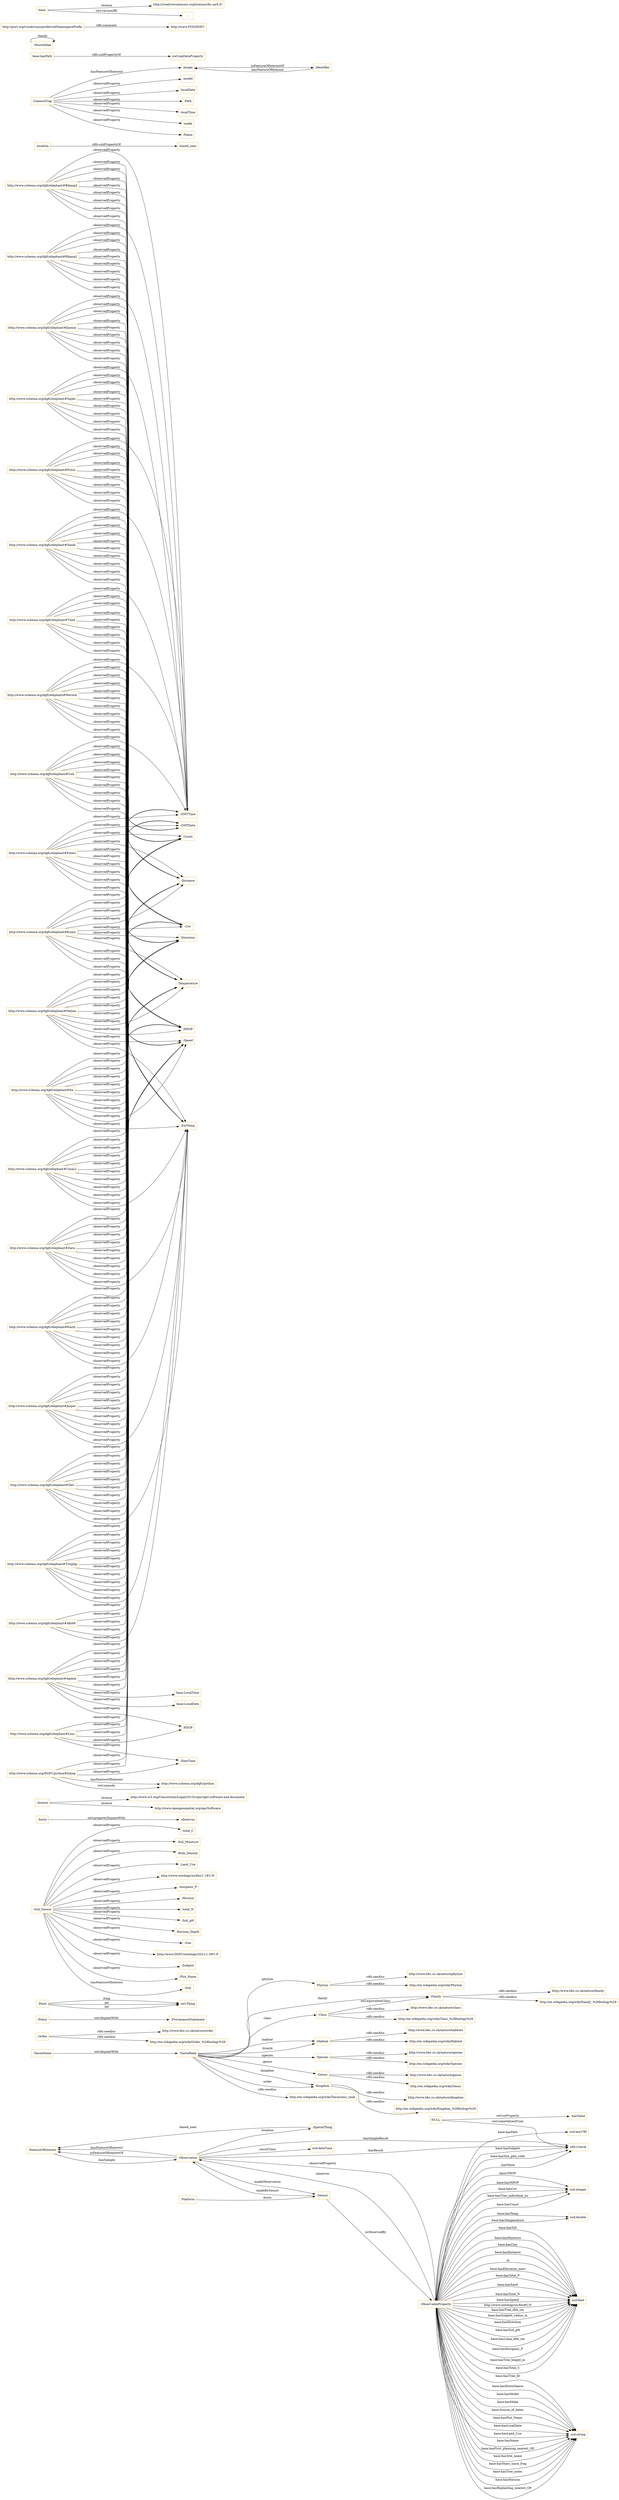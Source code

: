 digraph ar2dtool_diagram { 
rankdir=LR;
size="1501"
node [shape = rectangle, color="orange"]; ":FeatureOfInterest" ":Phylum" ":Order" ":Family" ":Habitat" ":Policy" ":Platform" ":SpatialThing" ":Observation" ":ProvenanceStatement" ":TaxonName" ":ObservableProperty" ":Species" ":Sensor" ":TaxonRank" ":Genus" ":Class" ":Point" ":Kingdom" ; /*classes style*/
	":Soil_Sensor" -> ":total_C" [ label = ":observedProperty" ];
	":Soil_Sensor" -> ":Soil_Moisture" [ label = ":observedProperty" ];
	":Soil_Sensor" -> ":Bulk_Density" [ label = ":observedProperty" ];
	":Soil_Sensor" -> ":Land_Use" [ label = ":observedProperty" ];
	":Soil_Sensor" -> "http://www.ontology/ns/foo/1.1#C:N" [ label = ":observedProperty" ];
	":Soil_Sensor" -> ":inorganic_P" [ label = ":observedProperty" ];
	":Soil_Sensor" -> ":Horizon" [ label = ":observedProperty" ];
	":Soil_Sensor" -> ":total_N" [ label = ":observedProperty" ];
	":Soil_Sensor" -> ":Soil_pH" [ label = ":observedProperty" ];
	":Soil_Sensor" -> ":Horizon_Depth" [ label = ":observedProperty" ];
	":Soil_Sensor" -> ":Site" [ label = ":observedProperty" ];
	":Soil_Sensor" -> "http://www.DGFC/ontology/2021/1.0#C:P" [ label = ":observedProperty" ];
	":Soil_Sensor" -> ":Subplot" [ label = ":observedProperty" ];
	":Soil_Sensor" -> ":Plot_Name" [ label = ":observedProperty" ];
	":Soil_Sensor" -> ":Soil" [ label = ":hasFeatureOfInterest" ];
	":hosts" -> ":observes" [ label = "owl:propertyDisjointWith" ];
	":license" -> "http://www.w3.org/Consortium/Legal/2015/copyright-software-and-document" [ label = ":license" ];
	":license" -> "http://www.opengeospatial.org/ogc/Software" [ label = ":license" ];
	":Kingdom" -> "http://www.bbc.co.uk/nature/kingdom" [ label = "rdfs:seeAlso" ];
	":Kingdom" -> "http://en.wikipedia.org/wiki/Kingdom_%28biology%29" [ label = "rdfs:seeAlso" ];
	"http://www.schema.org/dgfc/elephant#Ita" -> ":Distance" [ label = ":observedProperty" ];
	"http://www.schema.org/dgfc/elephant#Ita" -> ":GMTDate" [ label = ":observedProperty" ];
	"http://www.schema.org/dgfc/elephant#Ita" -> ":HDOP" [ label = ":observedProperty" ];
	"http://www.schema.org/dgfc/elephant#Ita" -> ":Cov" [ label = ":observedProperty" ];
	"http://www.schema.org/dgfc/elephant#Ita" -> ":ExtTemp" [ label = ":observedProperty" ];
	"http://www.schema.org/dgfc/elephant#Ita" -> ":Direction" [ label = ":observedProperty" ];
	"http://www.schema.org/dgfc/elephant#Ita" -> ":Count" [ label = ":observedProperty" ];
	"http://www.schema.org/dgfc/elephant#Ita" -> ":GMTTime" [ label = ":observedProperty" ];
	"http://www.schema.org/dgfc/elephant#Ita" -> ":Speed" [ label = ":observedProperty" ];
	"http://www.schema.org/dgfc/elephant#Ita" -> ":Temperature" [ label = ":observedProperty" ];
	"http://www.schema.org/dgfc/elephant#Bikang2" -> ":Speed" [ label = ":observedProperty" ];
	"http://www.schema.org/dgfc/elephant#Bikang2" -> ":Cov" [ label = ":observedProperty" ];
	"http://www.schema.org/dgfc/elephant#Bikang2" -> ":Count" [ label = ":observedProperty" ];
	"http://www.schema.org/dgfc/elephant#Bikang2" -> ":HDOP" [ label = ":observedProperty" ];
	"http://www.schema.org/dgfc/elephant#Bikang2" -> ":Direction" [ label = ":observedProperty" ];
	"http://www.schema.org/dgfc/elephant#Bikang2" -> ":Temperature" [ label = ":observedProperty" ];
	"http://www.schema.org/dgfc/elephant#Bikang2" -> ":GMTTime" [ label = ":observedProperty" ];
	"http://www.schema.org/dgfc/elephant#Bikang2" -> ":GMTDate" [ label = ":observedProperty" ];
	"http://www.schema.org/dgfc/elephant#Bikang2" -> ":Distance" [ label = ":observedProperty" ];
	"http://www.schema.org/dgfc/elephant#Aqeela" -> "base:LocalTime" [ label = ":observedProperty" ];
	"http://www.schema.org/dgfc/elephant#Aqeela" -> ":Direction" [ label = ":observedProperty" ];
	"http://www.schema.org/dgfc/elephant#Aqeela" -> ":PDOP" [ label = ":observedProperty" ];
	"http://www.schema.org/dgfc/elephant#Aqeela" -> ":Temperature" [ label = ":observedProperty" ];
	"http://www.schema.org/dgfc/elephant#Aqeela" -> ":HDOP" [ label = ":observedProperty" ];
	"http://www.schema.org/dgfc/elephant#Aqeela" -> "base:LocalDate" [ label = ":observedProperty" ];
	"http://www.schema.org/dgfc/elephant#Aqeela" -> ":Cov" [ label = ":observedProperty" ];
	"http://www.schema.org/dgfc/elephant#Aqeela" -> ":Distance" [ label = ":observedProperty" ];
	"http://www.schema.org/dgfc/elephant#Aqeela" -> ":Speed" [ label = ":observedProperty" ];
	"http://www.schema.org/dgfc/elephant#ABAW" -> ":Temperature" [ label = ":observedProperty" ];
	"http://www.schema.org/dgfc/elephant#ABAW" -> ":Speed" [ label = ":observedProperty" ];
	"http://www.schema.org/dgfc/elephant#ABAW" -> ":HDOP" [ label = ":observedProperty" ];
	"http://www.schema.org/dgfc/elephant#ABAW" -> ":ExtTemp" [ label = ":observedProperty" ];
	"http://www.schema.org/dgfc/elephant#ABAW" -> ":Cov" [ label = ":observedProperty" ];
	"http://www.schema.org/dgfc/elephant#Merotai" -> ":Direction" [ label = ":observedProperty" ];
	"http://www.schema.org/dgfc/elephant#Merotai" -> ":Temperature" [ label = ":observedProperty" ];
	"http://www.schema.org/dgfc/elephant#Merotai" -> ":Distance" [ label = ":observedProperty" ];
	"http://www.schema.org/dgfc/elephant#Merotai" -> ":GMTDate" [ label = ":observedProperty" ];
	"http://www.schema.org/dgfc/elephant#Merotai" -> ":Cov" [ label = ":observedProperty" ];
	"http://www.schema.org/dgfc/elephant#Merotai" -> ":GMTTime" [ label = ":observedProperty" ];
	"http://www.schema.org/dgfc/elephant#Merotai" -> ":HDOP" [ label = ":observedProperty" ];
	"http://www.schema.org/dgfc/elephant#Merotai" -> ":Speed" [ label = ":observedProperty" ];
	"http://www.schema.org/dgfc/elephant#Merotai" -> ":Count" [ label = ":observedProperty" ];
	"http://www.schema.org/dgfc/elephant#Merotai" -> ":ExtTemp" [ label = ":observedProperty" ];
	":Policy" -> ":ProvenanceStatement" [ label = "owl:disjointWith" ];
	"http://www.schema.org/dgfc/elephant#Sejati" -> ":Speed" [ label = ":observedProperty" ];
	"http://www.schema.org/dgfc/elephant#Sejati" -> ":Cov" [ label = ":observedProperty" ];
	"http://www.schema.org/dgfc/elephant#Sejati" -> ":Direction" [ label = ":observedProperty" ];
	"http://www.schema.org/dgfc/elephant#Sejati" -> ":Temperature" [ label = ":observedProperty" ];
	"http://www.schema.org/dgfc/elephant#Sejati" -> ":Count" [ label = ":observedProperty" ];
	"http://www.schema.org/dgfc/elephant#Sejati" -> ":GMTTime" [ label = ":observedProperty" ];
	"http://www.schema.org/dgfc/elephant#Sejati" -> ":HDOP" [ label = ":observedProperty" ];
	"http://www.schema.org/dgfc/elephant#Sejati" -> ":Distance" [ label = ":observedProperty" ];
	"http://www.schema.org/dgfc/elephant#Sejati" -> ":GMTDate" [ label = ":observedProperty" ];
	"http://www.schema.org/dgfc/elephant#Jasmin" -> ":Direction" [ label = ":observedProperty" ];
	"http://www.schema.org/dgfc/elephant#Jasmin" -> ":Speed" [ label = ":observedProperty" ];
	"http://www.schema.org/dgfc/elephant#Jasmin" -> ":GMTTime" [ label = ":observedProperty" ];
	"http://www.schema.org/dgfc/elephant#Jasmin" -> ":Temperature" [ label = ":observedProperty" ];
	"http://www.schema.org/dgfc/elephant#Jasmin" -> ":Distance" [ label = ":observedProperty" ];
	"http://www.schema.org/dgfc/elephant#Jasmin" -> ":GMTDate" [ label = ":observedProperty" ];
	"http://www.schema.org/dgfc/elephant#Jasmin" -> ":HDOP" [ label = ":observedProperty" ];
	"http://www.schema.org/dgfc/elephant#Jasmin" -> ":Count" [ label = ":observedProperty" ];
	"http://www.schema.org/dgfc/elephant#Jasmin" -> ":Cov" [ label = ":observedProperty" ];
	"http://www.schema.org/dgfc/elephant#Jasper" -> ":Distance" [ label = ":observedProperty" ];
	"http://www.schema.org/dgfc/elephant#Jasper" -> ":Temperature" [ label = ":observedProperty" ];
	"http://www.schema.org/dgfc/elephant#Jasper" -> ":Cov" [ label = ":observedProperty" ];
	"http://www.schema.org/dgfc/elephant#Jasper" -> ":ExtTemp" [ label = ":observedProperty" ];
	"http://www.schema.org/dgfc/elephant#Jasper" -> ":GMTDate" [ label = ":observedProperty" ];
	"http://www.schema.org/dgfc/elephant#Jasper" -> ":GMTTime" [ label = ":observedProperty" ];
	"http://www.schema.org/dgfc/elephant#Jasper" -> ":Speed" [ label = ":observedProperty" ];
	"http://www.schema.org/dgfc/elephant#Jasper" -> ":HDOP" [ label = ":observedProperty" ];
	"http://www.schema.org/dgfc/elephant#Jasper" -> ":Direction" [ label = ":observedProperty" ];
	"http://www.schema.org/dgfc/elephant#Jasper" -> ":Count" [ label = ":observedProperty" ];
	"http://www.schema.org/dgfc/elephant#Liun" -> ":Temperature" [ label = ":observedProperty" ];
	"http://www.schema.org/dgfc/elephant#Liun" -> ":Speed" [ label = ":observedProperty" ];
	"http://www.schema.org/dgfc/elephant#Liun" -> ":PDOP" [ label = ":observedProperty" ];
	"http://www.schema.org/dgfc/elephant#Liun" -> ":Direction" [ label = ":observedProperty" ];
	"http://www.schema.org/dgfc/elephant#Liun" -> ":DateTime" [ label = ":observedProperty" ];
	":location" -> ":based_near" [ label = "rdfs:subPropertyOf" ];
	"http://www.schema.org/dgfc/elephant#Tulid" -> ":Temperature" [ label = ":observedProperty" ];
	"http://www.schema.org/dgfc/elephant#Tulid" -> ":Distance" [ label = ":observedProperty" ];
	"http://www.schema.org/dgfc/elephant#Tulid" -> ":Speed" [ label = ":observedProperty" ];
	"http://www.schema.org/dgfc/elephant#Tulid" -> ":Cov" [ label = ":observedProperty" ];
	"http://www.schema.org/dgfc/elephant#Tulid" -> ":Direction" [ label = ":observedProperty" ];
	"http://www.schema.org/dgfc/elephant#Tulid" -> ":GMTTime" [ label = ":observedProperty" ];
	"http://www.schema.org/dgfc/elephant#Tulid" -> ":GMTDate" [ label = ":observedProperty" ];
	"http://www.schema.org/dgfc/elephant#Tulid" -> ":ExtTemp" [ label = ":observedProperty" ];
	"http://www.schema.org/dgfc/elephant#Tulid" -> ":Count" [ label = ":observedProperty" ];
	"http://www.schema.org/dgfc/elephant#Bikang1" -> ":GMTDate" [ label = ":observedProperty" ];
	"http://www.schema.org/dgfc/elephant#Bikang1" -> ":Temperature" [ label = ":observedProperty" ];
	"http://www.schema.org/dgfc/elephant#Bikang1" -> ":Count" [ label = ":observedProperty" ];
	"http://www.schema.org/dgfc/elephant#Bikang1" -> ":HDOP" [ label = ":observedProperty" ];
	"http://www.schema.org/dgfc/elephant#Bikang1" -> ":GMTTime" [ label = ":observedProperty" ];
	"http://www.schema.org/dgfc/elephant#Bikang1" -> ":Direction" [ label = ":observedProperty" ];
	"http://www.schema.org/dgfc/elephant#Bikang1" -> ":Distance" [ label = ":observedProperty" ];
	"http://www.schema.org/dgfc/elephant#Bikang1" -> ":Speed" [ label = ":observedProperty" ];
	"http://www.schema.org/dgfc/elephant#Bikang1" -> ":Cov" [ label = ":observedProperty" ];
	":image" -> ":Identifier" [ label = ":isFeatureOfInterestOf" ];
	":Species" -> "http://www.bbc.co.uk/nature/species" [ label = "rdfs:seeAlso" ];
	":Species" -> "http://en.wikipedia.org/wiki/Species" [ label = "rdfs:seeAlso" ];
	"http://www.schema.org/dgfc/elephant#Guli" -> ":Distance" [ label = ":observedProperty" ];
	"http://www.schema.org/dgfc/elephant#Guli" -> ":Direction" [ label = ":observedProperty" ];
	"http://www.schema.org/dgfc/elephant#Guli" -> ":Speed" [ label = ":observedProperty" ];
	"http://www.schema.org/dgfc/elephant#Guli" -> ":HDOP" [ label = ":observedProperty" ];
	"http://www.schema.org/dgfc/elephant#Guli" -> ":Cov" [ label = ":observedProperty" ];
	"http://www.schema.org/dgfc/elephant#Guli" -> ":Temperature" [ label = ":observedProperty" ];
	"http://www.schema.org/dgfc/elephant#Guli" -> ":GMTTime" [ label = ":observedProperty" ];
	"http://www.schema.org/dgfc/elephant#Guli" -> ":Count" [ label = ":observedProperty" ];
	"http://www.schema.org/dgfc/elephant#Guli" -> ":GMTDate" [ label = ":observedProperty" ];
	"http://www.schema.org/dgfc/elephant#Guli" -> ":ExtTemp" [ label = ":observedProperty" ];
	"http://www.schema.org/dgfc/elephant#Kasih" -> ":Direction" [ label = ":observedProperty" ];
	"http://www.schema.org/dgfc/elephant#Kasih" -> ":GMTTime" [ label = ":observedProperty" ];
	"http://www.schema.org/dgfc/elephant#Kasih" -> ":HDOP" [ label = ":observedProperty" ];
	"http://www.schema.org/dgfc/elephant#Kasih" -> ":Speed" [ label = ":observedProperty" ];
	"http://www.schema.org/dgfc/elephant#Kasih" -> ":Distance" [ label = ":observedProperty" ];
	"http://www.schema.org/dgfc/elephant#Kasih" -> ":Count" [ label = ":observedProperty" ];
	"http://www.schema.org/dgfc/elephant#Kasih" -> ":GMTDate" [ label = ":observedProperty" ];
	"http://www.schema.org/dgfc/elephant#Kasih" -> ":Temperature" [ label = ":observedProperty" ];
	"http://www.schema.org/dgfc/elephant#Kasih" -> ":ExtTemp" [ label = ":observedProperty" ];
	"http://www.schema.org/dgfc/elephant#Kasih" -> ":Cov" [ label = ":observedProperty" ];
	"base:hasPath" -> "owl:topDataProperty" [ label = "rdfs:subPropertyOf" ];
	"http://www.schema.org/DGFC/python#Juling" -> ":Speed" [ label = ":observedProperty" ];
	"http://www.schema.org/DGFC/python#Juling" -> ":HDOP" [ label = ":observedProperty" ];
	"http://www.schema.org/DGFC/python#Juling" -> ":DateTime" [ label = ":observedProperty" ];
	"http://www.schema.org/DGFC/python#Juling" -> "http://www.schema.org/dgfc/python" [ label = ":hasFeatureOfInterest" ];
	"http://www.schema.org/DGFC/python#Juling" -> "http://www.schema.org/dgfc/python" [ label = "owl:sameAs" ];
	":Mustelidae" -> ":Mustelidae" [ label = ":family" ];
	":Phylum" -> "http://www.bbc.co.uk/nature/phylum" [ label = "rdfs:seeAlso" ];
	":Phylum" -> "http://en.wikipedia.org/wiki/Phylum" [ label = "rdfs:seeAlso" ];
	"http://www.schema.org/dgfc/elephant#Sandi" -> ":GMTDate" [ label = ":observedProperty" ];
	"http://www.schema.org/dgfc/elephant#Sandi" -> ":ExtTemp" [ label = ":observedProperty" ];
	"http://www.schema.org/dgfc/elephant#Sandi" -> ":HDOP" [ label = ":observedProperty" ];
	"http://www.schema.org/dgfc/elephant#Sandi" -> ":Temperature" [ label = ":observedProperty" ];
	"http://www.schema.org/dgfc/elephant#Sandi" -> ":GMTTime" [ label = ":observedProperty" ];
	"http://www.schema.org/dgfc/elephant#Sandi" -> ":Cov" [ label = ":observedProperty" ];
	"http://www.schema.org/dgfc/elephant#Sandi" -> ":Count" [ label = ":observedProperty" ];
	"http://www.schema.org/dgfc/elephant#Sandi" -> ":Distance" [ label = ":observedProperty" ];
	"http://www.schema.org/dgfc/elephant#Sandi" -> ":Speed" [ label = ":observedProperty" ];
	"http://www.schema.org/dgfc/elephant#Sandi" -> ":Direction" [ label = ":observedProperty" ];
	"NULL" -> "rdfs:Literal" [ label = "owl:someValuesFrom" ];
	"NULL" -> ":hasValue" [ label = "owl:onProperty" ];
	":Identifier" -> ":image" [ label = ":hasFeatureOfInterest" ];
	":CameraTrap" -> ":model" [ label = ":observedProperty" ];
	":CameraTrap" -> ":localDate" [ label = ":observedProperty" ];
	":CameraTrap" -> ":Path" [ label = ":observedProperty" ];
	":CameraTrap" -> ":localTime" [ label = ":observedProperty" ];
	":CameraTrap" -> ":make" [ label = ":observedProperty" ];
	":CameraTrap" -> ":Name" [ label = ":observedProperty" ];
	":CameraTrap" -> ":image" [ label = ":hasFeatureOfInterest" ];
	":Order" -> "http://www.bbc.co.uk/nature/order" [ label = "rdfs:seeAlso" ];
	":Order" -> "http://en.wikipedia.org/wiki/Order_%28biology%29" [ label = "rdfs:seeAlso" ];
	"http://www.schema.org/dgfc/elephant#Maliau" -> ":Count" [ label = ":observedProperty" ];
	"http://www.schema.org/dgfc/elephant#Maliau" -> ":Distance" [ label = ":observedProperty" ];
	"http://www.schema.org/dgfc/elephant#Maliau" -> ":GMTTime" [ label = ":observedProperty" ];
	"http://www.schema.org/dgfc/elephant#Maliau" -> ":GMTDate" [ label = ":observedProperty" ];
	"http://www.schema.org/dgfc/elephant#Maliau" -> ":Direction" [ label = ":observedProperty" ];
	"http://www.schema.org/dgfc/elephant#Maliau" -> ":Temperature" [ label = ":observedProperty" ];
	"http://www.schema.org/dgfc/elephant#Maliau" -> ":ExtTemp" [ label = ":observedProperty" ];
	"http://www.schema.org/dgfc/elephant#Maliau" -> ":Speed" [ label = ":observedProperty" ];
	"http://www.schema.org/dgfc/elephant#Maliau" -> ":Cov" [ label = ":observedProperty" ];
	"http://www.schema.org/dgfc/elephant#Maliau" -> ":HDOP" [ label = ":observedProperty" ];
	"http://www.schema.org/dgfc/elephant#Umas2" -> ":GMTTime" [ label = ":observedProperty" ];
	"http://www.schema.org/dgfc/elephant#Umas2" -> ":ExtTemp" [ label = ":observedProperty" ];
	"http://www.schema.org/dgfc/elephant#Umas2" -> ":Speed" [ label = ":observedProperty" ];
	"http://www.schema.org/dgfc/elephant#Umas2" -> ":Direction" [ label = ":observedProperty" ];
	"http://www.schema.org/dgfc/elephant#Umas2" -> ":GMTDate" [ label = ":observedProperty" ];
	"http://www.schema.org/dgfc/elephant#Umas2" -> ":Cov" [ label = ":observedProperty" ];
	"http://www.schema.org/dgfc/elephant#Umas2" -> ":Count" [ label = ":observedProperty" ];
	"http://www.schema.org/dgfc/elephant#Umas2" -> ":Temperature" [ label = ":observedProperty" ];
	"http://www.schema.org/dgfc/elephant#Umas2" -> ":Distance" [ label = ":observedProperty" ];
	"http://www.schema.org/dgfc/elephant#Umas2" -> ":HDOP" [ label = ":observedProperty" ];
	":Class" -> "http://www.bbc.co.uk/nature/class" [ label = "rdfs:seeAlso" ];
	":Class" -> ":Family" [ label = "owl:equivalentClass" ];
	":Class" -> "http://en.wikipedia.org/wiki/Class_%28biology%29" [ label = "rdfs:seeAlso" ];
	"http://www.schema.org/dgfc/elephant#Putut" -> ":Speed" [ label = ":observedProperty" ];
	"http://www.schema.org/dgfc/elephant#Putut" -> ":GMTDate" [ label = ":observedProperty" ];
	"http://www.schema.org/dgfc/elephant#Putut" -> ":Count" [ label = ":observedProperty" ];
	"http://www.schema.org/dgfc/elephant#Putut" -> ":GMTTime" [ label = ":observedProperty" ];
	"http://www.schema.org/dgfc/elephant#Putut" -> ":Cov" [ label = ":observedProperty" ];
	"http://www.schema.org/dgfc/elephant#Putut" -> ":Temperature" [ label = ":observedProperty" ];
	"http://www.schema.org/dgfc/elephant#Putut" -> ":Distance" [ label = ":observedProperty" ];
	"http://www.schema.org/dgfc/elephant#Putut" -> ":HDOP" [ label = ":observedProperty" ];
	"http://www.schema.org/dgfc/elephant#Putut" -> ":Direction" [ label = ":observedProperty" ];
	"http://purl.org/vocab/vann/preferredNamespacePrefix" -> "http://www.FOO/DGFC" [ label = "rdfs:comment" ];
	":Family" -> "http://www.bbc.co.uk/nature/family" [ label = "rdfs:seeAlso" ];
	":Family" -> "http://en.wikipedia.org/wiki/Family_%28biology%29" [ label = "rdfs:seeAlso" ];
	"http://www.schema.org/dgfc/elephant#Tunglap" -> ":GMTDate" [ label = ":observedProperty" ];
	"http://www.schema.org/dgfc/elephant#Tunglap" -> ":Temperature" [ label = ":observedProperty" ];
	"http://www.schema.org/dgfc/elephant#Tunglap" -> ":Count" [ label = ":observedProperty" ];
	"http://www.schema.org/dgfc/elephant#Tunglap" -> ":ExtTemp" [ label = ":observedProperty" ];
	"http://www.schema.org/dgfc/elephant#Tunglap" -> ":Cov" [ label = ":observedProperty" ];
	"http://www.schema.org/dgfc/elephant#Tunglap" -> ":Speed" [ label = ":observedProperty" ];
	"http://www.schema.org/dgfc/elephant#Tunglap" -> ":GMTTime" [ label = ":observedProperty" ];
	"http://www.schema.org/dgfc/elephant#Tunglap" -> ":HDOP" [ label = ":observedProperty" ];
	"http://www.schema.org/dgfc/elephant#Tunglap" -> ":Distance" [ label = ":observedProperty" ];
	"http://www.schema.org/dgfc/elephant#Tunglap" -> ":Direction" [ label = ":observedProperty" ];
	":Habitat" -> "http://www.bbc.co.uk/nature/habitats" [ label = "rdfs:seeAlso" ];
	":Habitat" -> "http://en.wikipedia.org/wiki/Habitat" [ label = "rdfs:seeAlso" ];
	"http://www.schema.org/dgfc/elephant#Puteri" -> ":Speed" [ label = ":observedProperty" ];
	"http://www.schema.org/dgfc/elephant#Puteri" -> ":Temperature" [ label = ":observedProperty" ];
	"http://www.schema.org/dgfc/elephant#Puteri" -> ":GMTDate" [ label = ":observedProperty" ];
	"http://www.schema.org/dgfc/elephant#Puteri" -> ":HDOP" [ label = ":observedProperty" ];
	"http://www.schema.org/dgfc/elephant#Puteri" -> ":Cov" [ label = ":observedProperty" ];
	"http://www.schema.org/dgfc/elephant#Puteri" -> ":Direction" [ label = ":observedProperty" ];
	"http://www.schema.org/dgfc/elephant#Puteri" -> ":Distance" [ label = ":observedProperty" ];
	"http://www.schema.org/dgfc/elephant#Puteri" -> ":GMTTime" [ label = ":observedProperty" ];
	"http://www.schema.org/dgfc/elephant#Puteri" -> ":ExtTemp" [ label = ":observedProperty" ];
	"http://www.schema.org/dgfc/elephant#Puteri" -> ":Count" [ label = ":observedProperty" ];
	":TaxonName" -> ":TaxonRank" [ label = "owl:disjointWith" ];
	"http://www.schema.org/dgfc/elephant#Dara" -> ":Distance" [ label = ":observedProperty" ];
	"http://www.schema.org/dgfc/elephant#Dara" -> ":Direction" [ label = ":observedProperty" ];
	"http://www.schema.org/dgfc/elephant#Dara" -> ":Count" [ label = ":observedProperty" ];
	"http://www.schema.org/dgfc/elephant#Dara" -> ":GMTDate" [ label = ":observedProperty" ];
	"http://www.schema.org/dgfc/elephant#Dara" -> ":HDOP" [ label = ":observedProperty" ];
	"http://www.schema.org/dgfc/elephant#Dara" -> ":ExtTemp" [ label = ":observedProperty" ];
	"http://www.schema.org/dgfc/elephant#Dara" -> ":GMTTime" [ label = ":observedProperty" ];
	"http://www.schema.org/dgfc/elephant#Dara" -> ":Temperature" [ label = ":observedProperty" ];
	"http://www.schema.org/dgfc/elephant#Dara" -> ":Cov" [ label = ":observedProperty" ];
	"http://www.schema.org/dgfc/elephant#Dara" -> ":Speed" [ label = ":observedProperty" ];
	"base:" -> "http://creativecommons.org/licenses/by-sa/4.0/" [ label = ":license" ];
	"base:" -> ":" [ label = "owl:versionIRI" ];
	"http://www.schema.org/dgfc/elephant#Kuma" -> ":GMTTime" [ label = ":observedProperty" ];
	"http://www.schema.org/dgfc/elephant#Kuma" -> ":Cov" [ label = ":observedProperty" ];
	"http://www.schema.org/dgfc/elephant#Kuma" -> ":Count" [ label = ":observedProperty" ];
	"http://www.schema.org/dgfc/elephant#Kuma" -> ":Distance" [ label = ":observedProperty" ];
	"http://www.schema.org/dgfc/elephant#Kuma" -> ":Direction" [ label = ":observedProperty" ];
	"http://www.schema.org/dgfc/elephant#Kuma" -> ":Temperature" [ label = ":observedProperty" ];
	"http://www.schema.org/dgfc/elephant#Kuma" -> ":GMTDate" [ label = ":observedProperty" ];
	"http://www.schema.org/dgfc/elephant#Kuma" -> ":Speed" [ label = ":observedProperty" ];
	"http://www.schema.org/dgfc/elephant#Kuma" -> ":HDOP" [ label = ":observedProperty" ];
	"http://www.schema.org/dgfc/elephant#Kuma" -> ":ExtTemp" [ label = ":observedProperty" ];
	":TaxonRank" -> "http://en.wikipedia.org/wiki/Taxonomic_rank" [ label = "rdfs:seeAlso" ];
	"http://www.schema.org/dgfc/elephant#Seri" -> ":Speed" [ label = ":observedProperty" ];
	"http://www.schema.org/dgfc/elephant#Seri" -> ":Cov" [ label = ":observedProperty" ];
	"http://www.schema.org/dgfc/elephant#Seri" -> ":Count" [ label = ":observedProperty" ];
	"http://www.schema.org/dgfc/elephant#Seri" -> ":Distance" [ label = ":observedProperty" ];
	"http://www.schema.org/dgfc/elephant#Seri" -> ":HDOP" [ label = ":observedProperty" ];
	"http://www.schema.org/dgfc/elephant#Seri" -> ":ExtTemp" [ label = ":observedProperty" ];
	"http://www.schema.org/dgfc/elephant#Seri" -> ":GMTTime" [ label = ":observedProperty" ];
	"http://www.schema.org/dgfc/elephant#Seri" -> ":Temperature" [ label = ":observedProperty" ];
	"http://www.schema.org/dgfc/elephant#Seri" -> ":GMTDate" [ label = ":observedProperty" ];
	"http://www.schema.org/dgfc/elephant#Seri" -> ":Direction" [ label = ":observedProperty" ];
	":Genus" -> "http://www.bbc.co.uk/nature/genus" [ label = "rdfs:seeAlso" ];
	":Genus" -> "http://en.wikipedia.org/wiki/Genus" [ label = "rdfs:seeAlso" ];
	":ObservableProperty" -> "xsd:float" [ label = "base:hasDistance" ];
	":Point" -> "owl:Thing" [ label = ":long" ];
	":ObservableProperty" -> "xsd:string" [ label = "base:hasName" ];
	":TaxonRank" -> ":Habitat" [ label = ":habitat" ];
	":ObservableProperty" -> "xsd:float" [ label = ":N" ];
	":ObservableProperty" -> "xsd:integer" [ label = "base:hasTree_individual_no" ];
	":ObservableProperty" -> "xsd:float" [ label = "base:hasElevation_masi" ];
	":ObservableProperty" -> "rdfs:Literal" [ label = "base:hasSite_plot_code" ];
	":ObservableProperty" -> "xsd:float" [ label = "base:hasTotal_P" ];
	":ObservableProperty" -> "xsd:float" [ label = "base:hasSand" ];
	":ObservableProperty" -> "xsd:string" [ label = "base:hasFirst_planning_nearest_OP" ];
	":ObservableProperty" -> "xsd:string" [ label = "base:hasSite_name" ];
	":ObservableProperty" -> "xsd:float" [ label = "base:hasTotal_N" ];
	":ObservableProperty" -> "xsd:string" [ label = "base:hasYears_since_frag" ];
	":ObservableProperty" -> "rdfs:Literal" [ label = ":hasValue" ];
	":ObservableProperty" -> "xsd:string" [ label = "base:hasTree_notes" ];
	":ObservableProperty" -> "xsd:float" [ label = "base:hasSpeed" ];
	":ObservableProperty" -> "xsd:float" [ label = "http://www.ontology/ns/foo#C:P" ];
	":ObservableProperty" -> "xsd:float" [ label = "base:hasTree_dbh_cm" ];
	":Observation" -> ":FeatureOfInterest" [ label = ":hasFeatureOfInterest" ];
	":Observation" -> "rdfs:Literal" [ label = ":hasSimpleResult" ];
	":Observation" -> "xsd:dateTime" [ label = ":resultTime" ];
	":ObservableProperty" -> "xsd:float" [ label = "base:hasSubplot_radius_m" ];
	":ObservableProperty" -> "xsd:float" [ label = "base:hasDirection" ];
	":ObservableProperty" -> "xsd:float" [ label = "base:hasSoil_pH" ];
	":ObservableProperty" -> "xsd:string" [ label = "base:hasHorizon" ];
	":ObservableProperty" -> "xsd:float" [ label = "base:hasLiana_dbh_cm" ];
	":FeatureOfInterest" -> ":Observation" [ label = ":hasSample" ];
	":SpatialThing" -> ":FeatureOfInterest" [ label = ":based_near" ];
	":ObservableProperty" -> "xsd:string" [ label = "base:hasReplanting_nearest_OP" ];
	":Observation" -> ":Sensor" [ label = ":madeObservation" ];
	":ObservableProperty" -> "xsd:anyURI" [ label = "base:hasPath" ];
	":Platform" -> ":Sensor" [ label = ":hosts" ];
	":ObservableProperty" -> "xsd:integer" [ label = "base:hasCount" ];
	":ObservableProperty" -> "xsd:integer" [ label = "base:PDOP" ];
	":ObservableProperty" -> "xsd:string" [ label = "base:hasTree_ID" ];
	":ObservableProperty" -> "xsd:double" [ label = "base:hasTemp" ];
	":ObservableProperty" -> "xsd:float" [ label = "base:hasInorganic_P" ];
	":ObservableProperty" -> "xsd:string" [ label = "base:hasDisturbance" ];
	":Observation" -> "rdfs:Literal" [ label = ":hasResult" ];
	":Sensor" -> ":ObservableProperty" [ label = ":isObservedBy" ];
	":Observation" -> ":ObservableProperty" [ label = ":observedProperty" ];
	":ObservableProperty" -> "xsd:integer" [ label = "base:hasHDOP" ];
	":Point" -> "owl:Thing" [ label = ":alt" ];
	":TaxonRank" -> ":Genus" [ label = ":genus" ];
	":ObservableProperty" -> "xsd:string" [ label = "base:hasModel" ];
	":ObservableProperty" -> ":Observation" [ label = ":observes" ];
	":TaxonRank" -> ":Phylum" [ label = ":phylum" ];
	":ObservableProperty" -> "xsd:float" [ label = "base:hasTree_height_m" ];
	":Sensor" -> ":Observation" [ label = ":madeBySensor" ];
	":TaxonRank" -> ":Family" [ label = ":family" ];
	":ObservableProperty" -> "xsd:string" [ label = "base:hasMake" ];
	":ObservableProperty" -> "xsd:float" [ label = "base:hasTotal_C" ];
	":ObservableProperty" -> "xsd:integer" [ label = "base:hasCov" ];
	":Point" -> "owl:Thing" [ label = ":lat" ];
	":Observation" -> ":SpatialThing" [ label = ":location" ];
	":ObservableProperty" -> "xsd:string" [ label = "base:Source_of_dates" ];
	":ObservableProperty" -> "rdfs:Literal" [ label = "base:hasSubplot" ];
	":TaxonRank" -> ":Kingdom" [ label = ":kingdom" ];
	":ObservableProperty" -> "xsd:string" [ label = "base:hasPlot_Name" ];
	":ObservableProperty" -> "xsd:float" [ label = "base:hasSilt" ];
	":ObservableProperty" -> "xsd:string" [ label = "base:hasLocalDate" ];
	":ObservableProperty" -> "xsd:double" [ label = "base:hasTemperature" ];
	":TaxonRank" -> ":Species" [ label = ":species" ];
	":TaxonRank" -> ":Habitat" [ label = ":livesIn" ];
	":ObservableProperty" -> "xsd:string" [ label = "base:hasLand_Use" ];
	":Observation" -> ":FeatureOfInterest" [ label = ":isFeatureOfInterestOf" ];
	":ObservableProperty" -> "xsd:float" [ label = "base:hasMoisture" ];
	":TaxonRank" -> ":Kingdom" [ label = ":order" ];
	":TaxonRank" -> ":Class" [ label = ":class" ];
	":ObservableProperty" -> "xsd:float" [ label = "base:hasClay" ];

}
